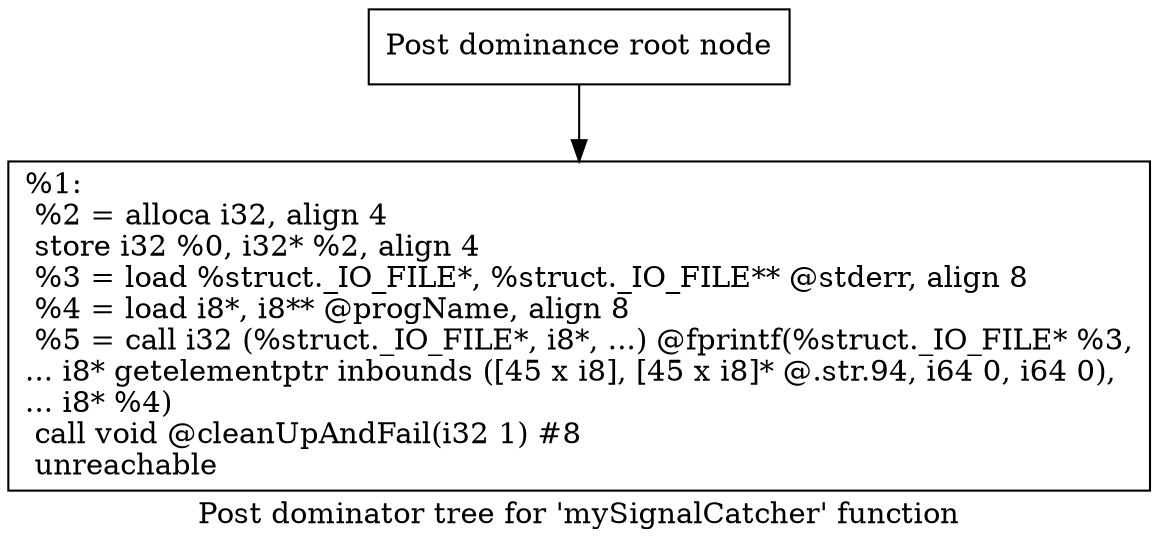 digraph "Post dominator tree for 'mySignalCatcher' function" {
	label="Post dominator tree for 'mySignalCatcher' function";

	Node0x15fe0a0 [shape=record,label="{Post dominance root node}"];
	Node0x15fe0a0 -> Node0x161bc70;
	Node0x161bc70 [shape=record,label="{%1:\l  %2 = alloca i32, align 4\l  store i32 %0, i32* %2, align 4\l  %3 = load %struct._IO_FILE*, %struct._IO_FILE** @stderr, align 8\l  %4 = load i8*, i8** @progName, align 8\l  %5 = call i32 (%struct._IO_FILE*, i8*, ...) @fprintf(%struct._IO_FILE* %3,\l... i8* getelementptr inbounds ([45 x i8], [45 x i8]* @.str.94, i64 0, i64 0),\l... i8* %4)\l  call void @cleanUpAndFail(i32 1) #8\l  unreachable\l}"];
}
